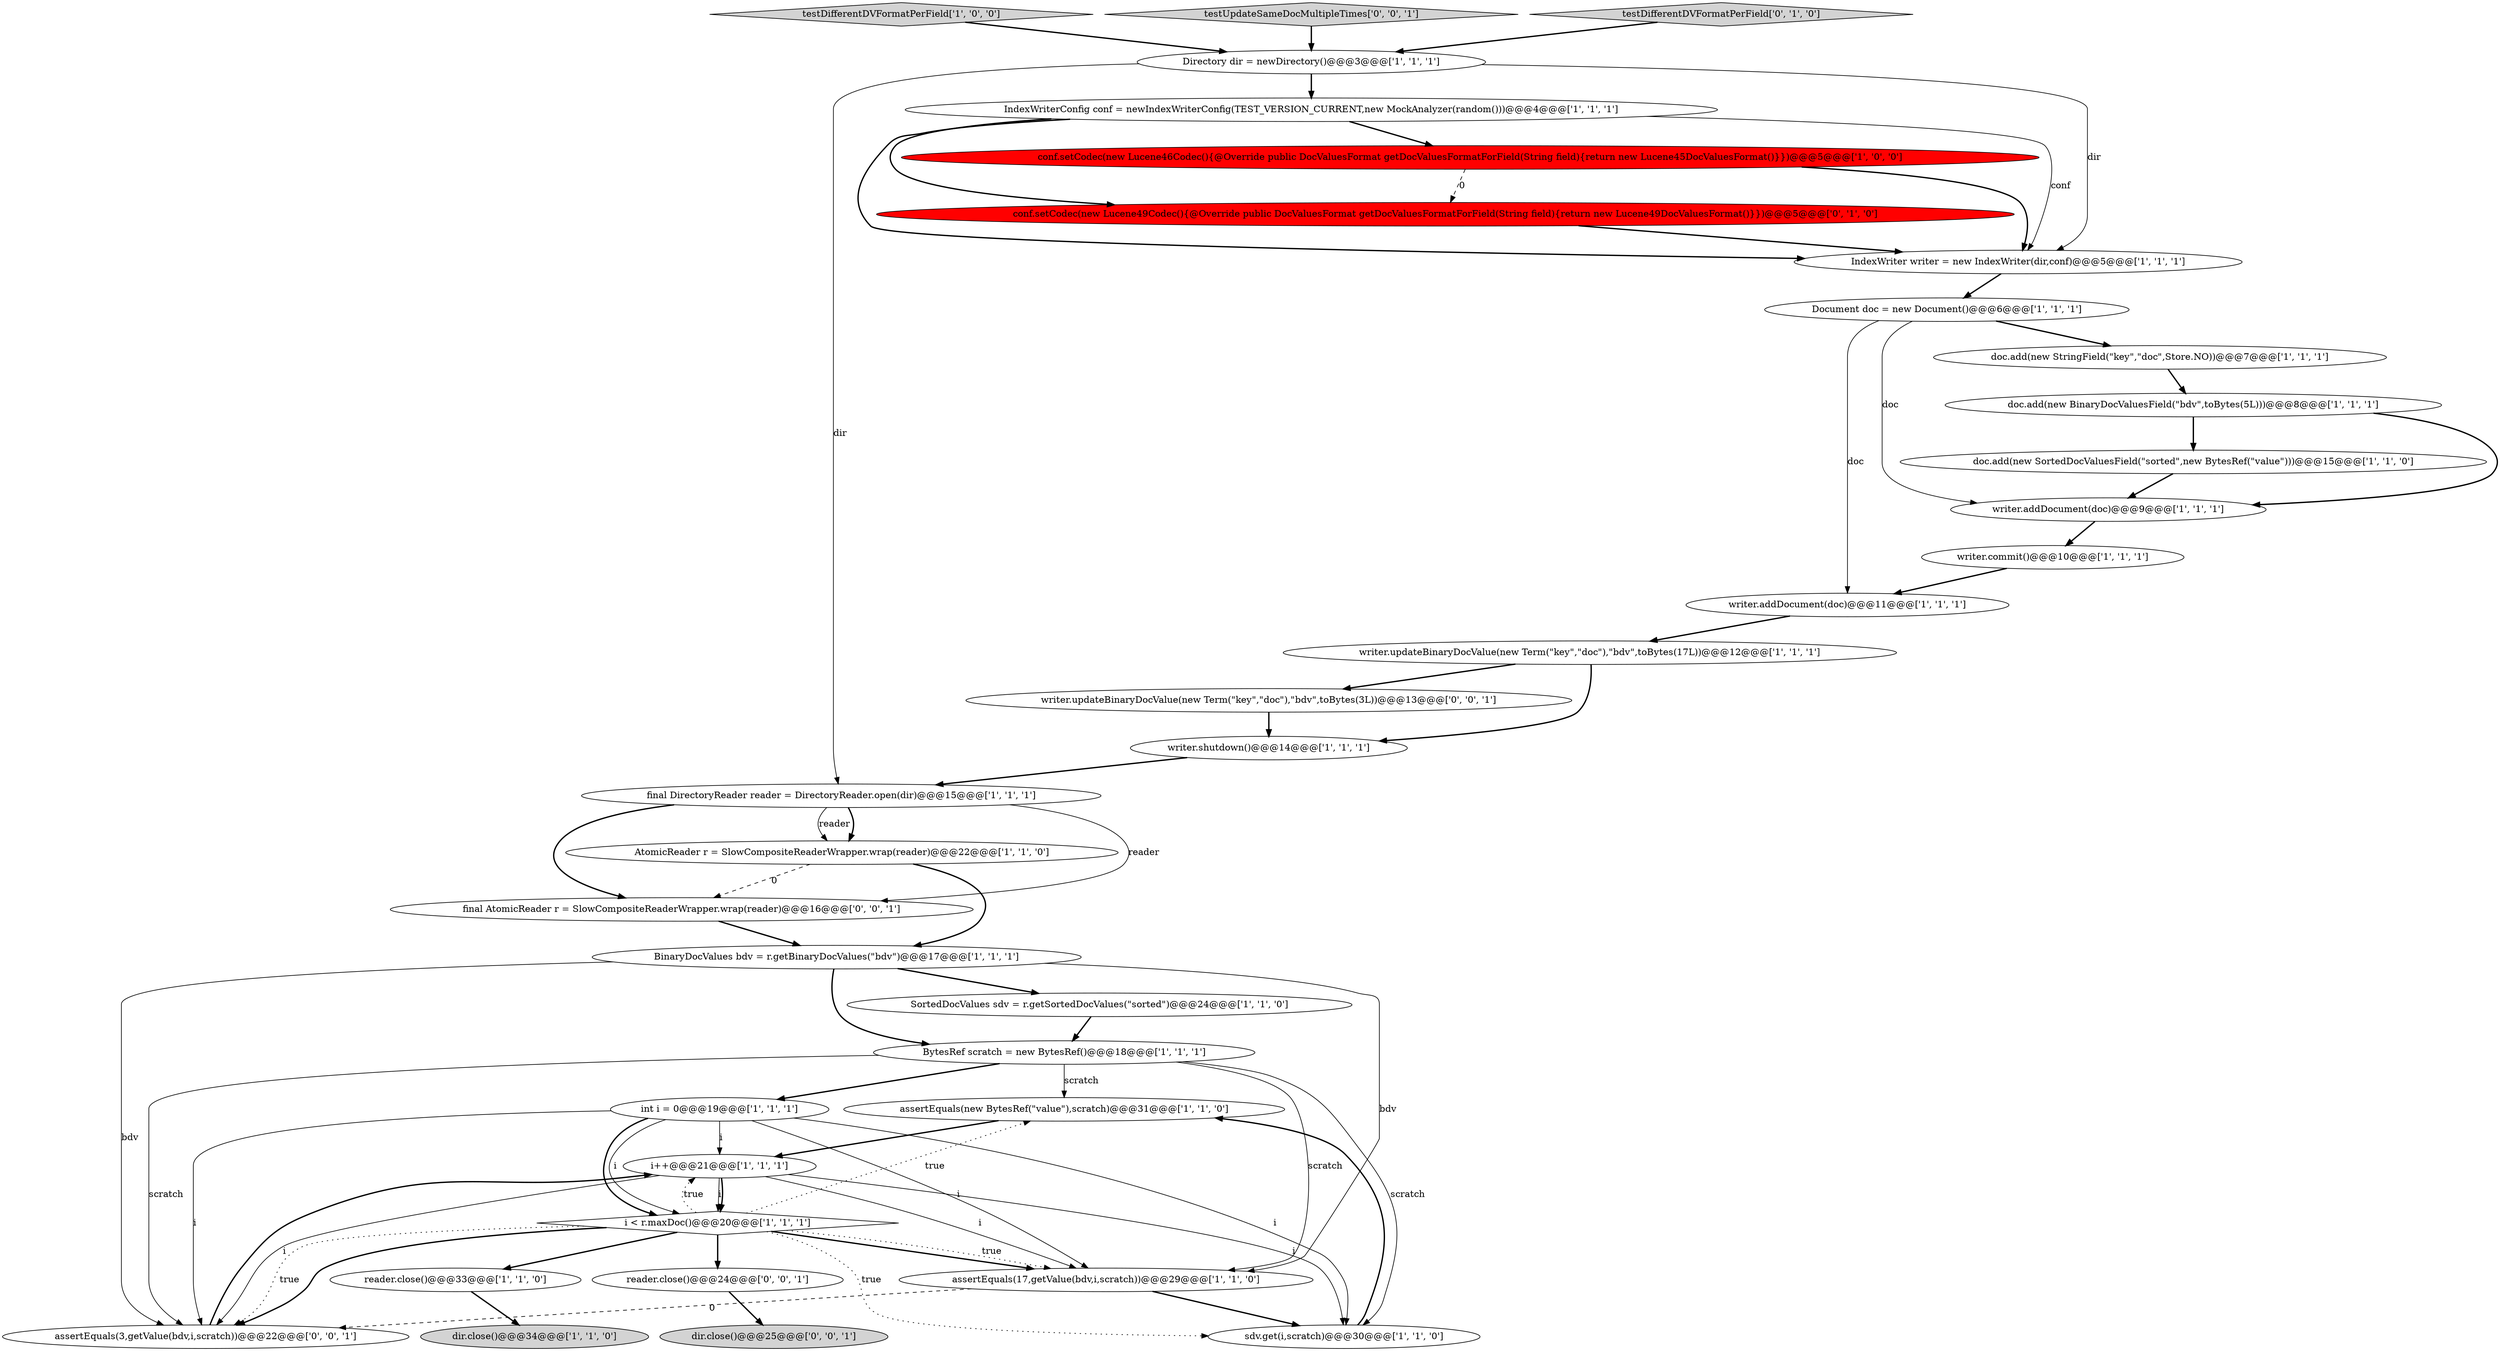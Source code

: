 digraph {
23 [style = filled, label = "SortedDocValues sdv = r.getSortedDocValues(\"sorted\")@@@24@@@['1', '1', '0']", fillcolor = white, shape = ellipse image = "AAA0AAABBB1BBB"];
26 [style = filled, label = "IndexWriter writer = new IndexWriter(dir,conf)@@@5@@@['1', '1', '1']", fillcolor = white, shape = ellipse image = "AAA0AAABBB1BBB"];
14 [style = filled, label = "writer.updateBinaryDocValue(new Term(\"key\",\"doc\"),\"bdv\",toBytes(17L))@@@12@@@['1', '1', '1']", fillcolor = white, shape = ellipse image = "AAA0AAABBB1BBB"];
31 [style = filled, label = "writer.updateBinaryDocValue(new Term(\"key\",\"doc\"),\"bdv\",toBytes(3L))@@@13@@@['0', '0', '1']", fillcolor = white, shape = ellipse image = "AAA0AAABBB3BBB"];
18 [style = filled, label = "Directory dir = newDirectory()@@@3@@@['1', '1', '1']", fillcolor = white, shape = ellipse image = "AAA0AAABBB1BBB"];
4 [style = filled, label = "i < r.maxDoc()@@@20@@@['1', '1', '1']", fillcolor = white, shape = diamond image = "AAA0AAABBB1BBB"];
28 [style = filled, label = "conf.setCodec(new Lucene49Codec(){@Override public DocValuesFormat getDocValuesFormatForField(String field){return new Lucene49DocValuesFormat()}})@@@5@@@['0', '1', '0']", fillcolor = red, shape = ellipse image = "AAA1AAABBB2BBB"];
8 [style = filled, label = "assertEquals(new BytesRef(\"value\"),scratch)@@@31@@@['1', '1', '0']", fillcolor = white, shape = ellipse image = "AAA0AAABBB1BBB"];
10 [style = filled, label = "writer.addDocument(doc)@@@9@@@['1', '1', '1']", fillcolor = white, shape = ellipse image = "AAA0AAABBB1BBB"];
9 [style = filled, label = "i++@@@21@@@['1', '1', '1']", fillcolor = white, shape = ellipse image = "AAA0AAABBB1BBB"];
34 [style = filled, label = "assertEquals(3,getValue(bdv,i,scratch))@@@22@@@['0', '0', '1']", fillcolor = white, shape = ellipse image = "AAA0AAABBB3BBB"];
1 [style = filled, label = "writer.addDocument(doc)@@@11@@@['1', '1', '1']", fillcolor = white, shape = ellipse image = "AAA0AAABBB1BBB"];
0 [style = filled, label = "BinaryDocValues bdv = r.getBinaryDocValues(\"bdv\")@@@17@@@['1', '1', '1']", fillcolor = white, shape = ellipse image = "AAA0AAABBB1BBB"];
19 [style = filled, label = "writer.shutdown()@@@14@@@['1', '1', '1']", fillcolor = white, shape = ellipse image = "AAA0AAABBB1BBB"];
3 [style = filled, label = "dir.close()@@@34@@@['1', '1', '0']", fillcolor = lightgray, shape = ellipse image = "AAA0AAABBB1BBB"];
30 [style = filled, label = "final AtomicReader r = SlowCompositeReaderWrapper.wrap(reader)@@@16@@@['0', '0', '1']", fillcolor = white, shape = ellipse image = "AAA0AAABBB3BBB"];
29 [style = filled, label = "dir.close()@@@25@@@['0', '0', '1']", fillcolor = lightgray, shape = ellipse image = "AAA0AAABBB3BBB"];
11 [style = filled, label = "testDifferentDVFormatPerField['1', '0', '0']", fillcolor = lightgray, shape = diamond image = "AAA0AAABBB1BBB"];
16 [style = filled, label = "final DirectoryReader reader = DirectoryReader.open(dir)@@@15@@@['1', '1', '1']", fillcolor = white, shape = ellipse image = "AAA0AAABBB1BBB"];
22 [style = filled, label = "doc.add(new BinaryDocValuesField(\"bdv\",toBytes(5L)))@@@8@@@['1', '1', '1']", fillcolor = white, shape = ellipse image = "AAA0AAABBB1BBB"];
21 [style = filled, label = "int i = 0@@@19@@@['1', '1', '1']", fillcolor = white, shape = ellipse image = "AAA0AAABBB1BBB"];
33 [style = filled, label = "reader.close()@@@24@@@['0', '0', '1']", fillcolor = white, shape = ellipse image = "AAA0AAABBB3BBB"];
13 [style = filled, label = "doc.add(new SortedDocValuesField(\"sorted\",new BytesRef(\"value\")))@@@15@@@['1', '1', '0']", fillcolor = white, shape = ellipse image = "AAA0AAABBB1BBB"];
6 [style = filled, label = "doc.add(new StringField(\"key\",\"doc\",Store.NO))@@@7@@@['1', '1', '1']", fillcolor = white, shape = ellipse image = "AAA0AAABBB1BBB"];
17 [style = filled, label = "reader.close()@@@33@@@['1', '1', '0']", fillcolor = white, shape = ellipse image = "AAA0AAABBB1BBB"];
32 [style = filled, label = "testUpdateSameDocMultipleTimes['0', '0', '1']", fillcolor = lightgray, shape = diamond image = "AAA0AAABBB3BBB"];
15 [style = filled, label = "Document doc = new Document()@@@6@@@['1', '1', '1']", fillcolor = white, shape = ellipse image = "AAA0AAABBB1BBB"];
20 [style = filled, label = "sdv.get(i,scratch)@@@30@@@['1', '1', '0']", fillcolor = white, shape = ellipse image = "AAA0AAABBB1BBB"];
7 [style = filled, label = "writer.commit()@@@10@@@['1', '1', '1']", fillcolor = white, shape = ellipse image = "AAA0AAABBB1BBB"];
2 [style = filled, label = "AtomicReader r = SlowCompositeReaderWrapper.wrap(reader)@@@22@@@['1', '1', '0']", fillcolor = white, shape = ellipse image = "AAA0AAABBB1BBB"];
24 [style = filled, label = "IndexWriterConfig conf = newIndexWriterConfig(TEST_VERSION_CURRENT,new MockAnalyzer(random()))@@@4@@@['1', '1', '1']", fillcolor = white, shape = ellipse image = "AAA0AAABBB1BBB"];
27 [style = filled, label = "testDifferentDVFormatPerField['0', '1', '0']", fillcolor = lightgray, shape = diamond image = "AAA0AAABBB2BBB"];
25 [style = filled, label = "conf.setCodec(new Lucene46Codec(){@Override public DocValuesFormat getDocValuesFormatForField(String field){return new Lucene45DocValuesFormat()}})@@@5@@@['1', '0', '0']", fillcolor = red, shape = ellipse image = "AAA1AAABBB1BBB"];
12 [style = filled, label = "assertEquals(17,getValue(bdv,i,scratch))@@@29@@@['1', '1', '0']", fillcolor = white, shape = ellipse image = "AAA0AAABBB1BBB"];
5 [style = filled, label = "BytesRef scratch = new BytesRef()@@@18@@@['1', '1', '1']", fillcolor = white, shape = ellipse image = "AAA0AAABBB1BBB"];
13->10 [style = bold, label=""];
24->28 [style = bold, label=""];
27->18 [style = bold, label=""];
9->34 [style = solid, label="i"];
18->24 [style = bold, label=""];
7->1 [style = bold, label=""];
34->9 [style = bold, label=""];
23->5 [style = bold, label=""];
4->17 [style = bold, label=""];
6->22 [style = bold, label=""];
9->4 [style = bold, label=""];
24->26 [style = solid, label="conf"];
21->4 [style = solid, label="i"];
18->16 [style = solid, label="dir"];
9->12 [style = solid, label="i"];
4->20 [style = dotted, label="true"];
0->34 [style = solid, label="bdv"];
12->20 [style = bold, label=""];
4->8 [style = dotted, label="true"];
21->20 [style = solid, label="i"];
14->19 [style = bold, label=""];
28->26 [style = bold, label=""];
15->6 [style = bold, label=""];
18->26 [style = solid, label="dir"];
15->1 [style = solid, label="doc"];
16->2 [style = bold, label=""];
4->33 [style = bold, label=""];
21->9 [style = solid, label="i"];
2->30 [style = dashed, label="0"];
10->7 [style = bold, label=""];
21->34 [style = solid, label="i"];
11->18 [style = bold, label=""];
5->12 [style = solid, label="scratch"];
19->16 [style = bold, label=""];
15->10 [style = solid, label="doc"];
33->29 [style = bold, label=""];
21->12 [style = solid, label="i"];
5->21 [style = bold, label=""];
24->26 [style = bold, label=""];
20->8 [style = bold, label=""];
2->0 [style = bold, label=""];
16->2 [style = solid, label="reader"];
16->30 [style = solid, label="reader"];
0->23 [style = bold, label=""];
24->25 [style = bold, label=""];
0->12 [style = solid, label="bdv"];
16->30 [style = bold, label=""];
25->26 [style = bold, label=""];
26->15 [style = bold, label=""];
14->31 [style = bold, label=""];
8->9 [style = bold, label=""];
22->10 [style = bold, label=""];
17->3 [style = bold, label=""];
5->8 [style = solid, label="scratch"];
4->12 [style = bold, label=""];
4->34 [style = dotted, label="true"];
5->34 [style = solid, label="scratch"];
4->34 [style = bold, label=""];
1->14 [style = bold, label=""];
9->20 [style = solid, label="i"];
30->0 [style = bold, label=""];
25->28 [style = dashed, label="0"];
32->18 [style = bold, label=""];
4->9 [style = dotted, label="true"];
9->4 [style = solid, label="i"];
4->12 [style = dotted, label="true"];
12->34 [style = dashed, label="0"];
31->19 [style = bold, label=""];
22->13 [style = bold, label=""];
5->20 [style = solid, label="scratch"];
0->5 [style = bold, label=""];
21->4 [style = bold, label=""];
}
